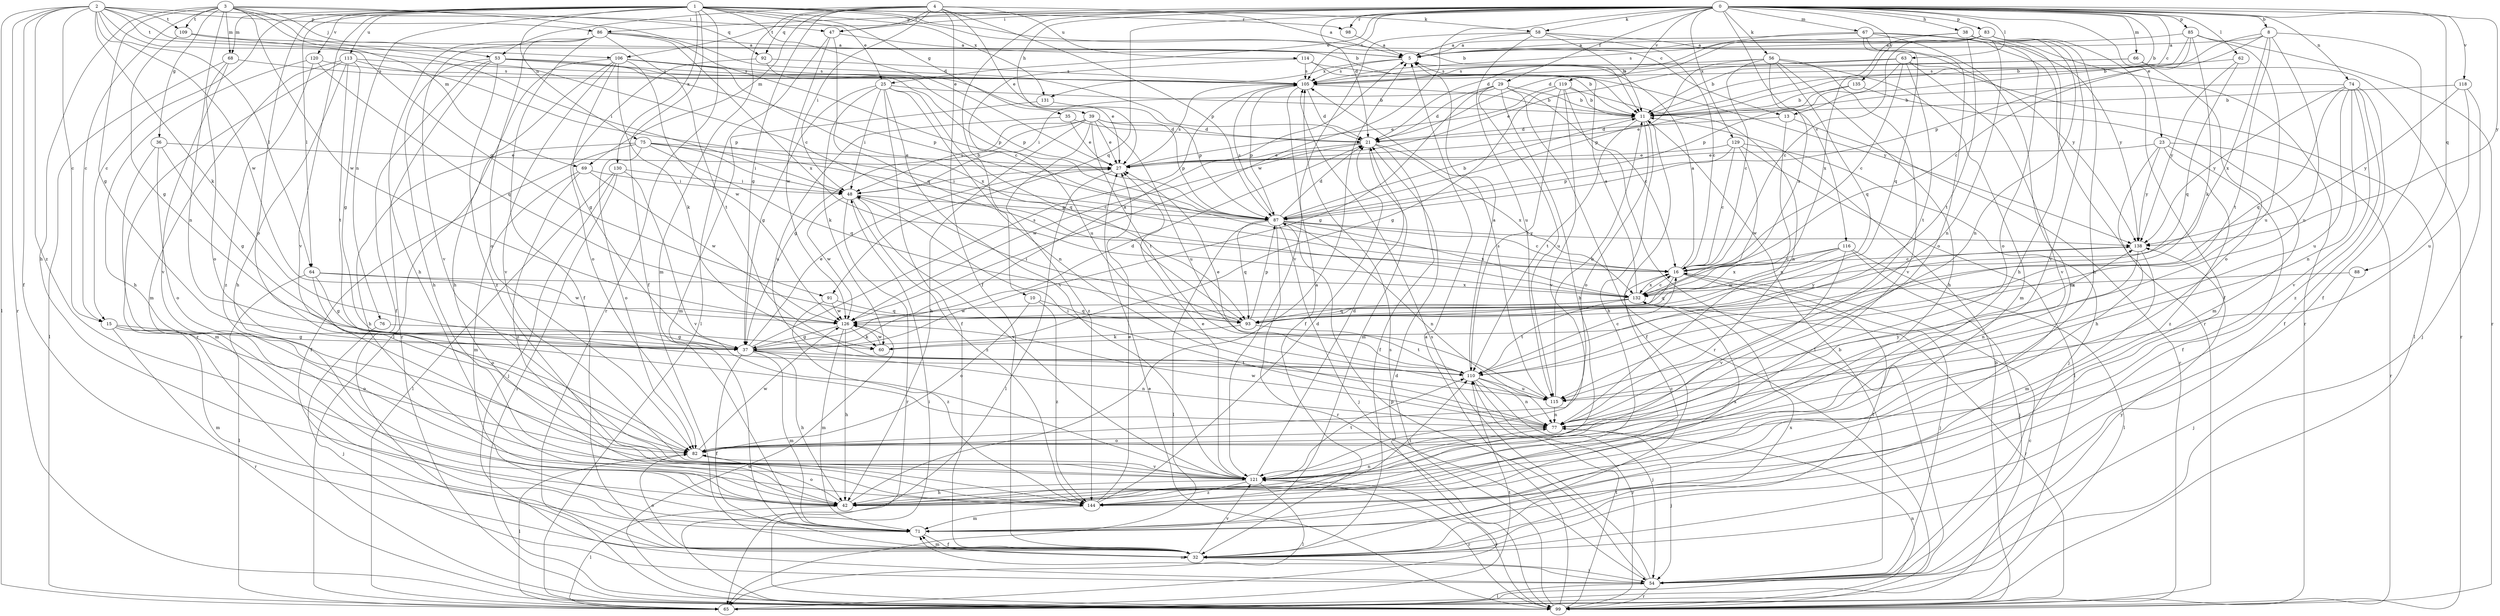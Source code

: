 strict digraph  {
0;
1;
2;
3;
4;
5;
8;
10;
11;
13;
15;
16;
21;
23;
25;
27;
29;
32;
35;
36;
37;
38;
39;
42;
47;
48;
53;
54;
56;
58;
60;
62;
63;
64;
65;
66;
67;
68;
69;
71;
74;
75;
76;
77;
82;
83;
85;
86;
87;
88;
91;
92;
93;
98;
99;
105;
106;
109;
110;
113;
114;
115;
116;
118;
119;
120;
121;
126;
129;
130;
131;
132;
135;
138;
144;
0 -> 8  [label=b];
0 -> 10  [label=b];
0 -> 11  [label=b];
0 -> 13  [label=c];
0 -> 21  [label=d];
0 -> 23  [label=e];
0 -> 25  [label=e];
0 -> 29  [label=f];
0 -> 38  [label=h];
0 -> 39  [label=h];
0 -> 47  [label=i];
0 -> 56  [label=k];
0 -> 58  [label=k];
0 -> 62  [label=l];
0 -> 63  [label=l];
0 -> 66  [label=m];
0 -> 67  [label=m];
0 -> 74  [label=n];
0 -> 83  [label=p];
0 -> 85  [label=p];
0 -> 86  [label=p];
0 -> 88  [label=q];
0 -> 91  [label=q];
0 -> 98  [label=r];
0 -> 105  [label=s];
0 -> 106  [label=t];
0 -> 116  [label=v];
0 -> 118  [label=v];
0 -> 119  [label=v];
0 -> 126  [label=w];
0 -> 129  [label=x];
0 -> 135  [label=y];
0 -> 138  [label=y];
1 -> 11  [label=b];
1 -> 13  [label=c];
1 -> 15  [label=c];
1 -> 25  [label=e];
1 -> 27  [label=e];
1 -> 32  [label=f];
1 -> 35  [label=g];
1 -> 58  [label=k];
1 -> 64  [label=l];
1 -> 68  [label=m];
1 -> 75  [label=n];
1 -> 76  [label=n];
1 -> 82  [label=o];
1 -> 98  [label=r];
1 -> 99  [label=r];
1 -> 113  [label=u];
1 -> 120  [label=v];
1 -> 121  [label=v];
1 -> 130  [label=x];
1 -> 131  [label=x];
2 -> 11  [label=b];
2 -> 15  [label=c];
2 -> 32  [label=f];
2 -> 47  [label=i];
2 -> 60  [label=k];
2 -> 64  [label=l];
2 -> 65  [label=l];
2 -> 86  [label=p];
2 -> 91  [label=q];
2 -> 99  [label=r];
2 -> 106  [label=t];
2 -> 109  [label=t];
2 -> 126  [label=w];
2 -> 144  [label=z];
3 -> 15  [label=c];
3 -> 16  [label=c];
3 -> 21  [label=d];
3 -> 36  [label=g];
3 -> 37  [label=g];
3 -> 42  [label=h];
3 -> 53  [label=j];
3 -> 68  [label=m];
3 -> 69  [label=m];
3 -> 77  [label=n];
3 -> 92  [label=q];
3 -> 109  [label=t];
3 -> 126  [label=w];
4 -> 5  [label=a];
4 -> 27  [label=e];
4 -> 32  [label=f];
4 -> 37  [label=g];
4 -> 47  [label=i];
4 -> 48  [label=i];
4 -> 53  [label=j];
4 -> 69  [label=m];
4 -> 71  [label=m];
4 -> 87  [label=p];
4 -> 92  [label=q];
4 -> 114  [label=u];
5 -> 105  [label=s];
5 -> 131  [label=x];
8 -> 5  [label=a];
8 -> 11  [label=b];
8 -> 32  [label=f];
8 -> 87  [label=p];
8 -> 110  [label=t];
8 -> 115  [label=u];
8 -> 132  [label=x];
10 -> 82  [label=o];
10 -> 93  [label=q];
10 -> 144  [label=z];
11 -> 21  [label=d];
11 -> 32  [label=f];
11 -> 42  [label=h];
11 -> 82  [label=o];
11 -> 110  [label=t];
13 -> 21  [label=d];
13 -> 77  [label=n];
13 -> 99  [label=r];
15 -> 37  [label=g];
15 -> 71  [label=m];
15 -> 82  [label=o];
15 -> 99  [label=r];
16 -> 5  [label=a];
16 -> 32  [label=f];
16 -> 54  [label=j];
16 -> 93  [label=q];
16 -> 132  [label=x];
21 -> 27  [label=e];
21 -> 32  [label=f];
21 -> 71  [label=m];
21 -> 126  [label=w];
21 -> 132  [label=x];
23 -> 27  [label=e];
23 -> 32  [label=f];
23 -> 42  [label=h];
23 -> 99  [label=r];
23 -> 138  [label=y];
23 -> 144  [label=z];
25 -> 11  [label=b];
25 -> 32  [label=f];
25 -> 37  [label=g];
25 -> 48  [label=i];
25 -> 60  [label=k];
25 -> 77  [label=n];
25 -> 93  [label=q];
25 -> 121  [label=v];
27 -> 48  [label=i];
27 -> 65  [label=l];
27 -> 105  [label=s];
29 -> 11  [label=b];
29 -> 16  [label=c];
29 -> 21  [label=d];
29 -> 37  [label=g];
29 -> 42  [label=h];
29 -> 48  [label=i];
29 -> 99  [label=r];
29 -> 115  [label=u];
32 -> 54  [label=j];
32 -> 71  [label=m];
32 -> 82  [label=o];
32 -> 121  [label=v];
32 -> 132  [label=x];
35 -> 21  [label=d];
35 -> 27  [label=e];
35 -> 115  [label=u];
36 -> 27  [label=e];
36 -> 37  [label=g];
36 -> 71  [label=m];
36 -> 82  [label=o];
37 -> 5  [label=a];
37 -> 21  [label=d];
37 -> 27  [label=e];
37 -> 32  [label=f];
37 -> 42  [label=h];
37 -> 71  [label=m];
37 -> 77  [label=n];
37 -> 105  [label=s];
37 -> 110  [label=t];
38 -> 5  [label=a];
38 -> 42  [label=h];
38 -> 77  [label=n];
38 -> 82  [label=o];
38 -> 99  [label=r];
38 -> 110  [label=t];
38 -> 132  [label=x];
39 -> 21  [label=d];
39 -> 27  [label=e];
39 -> 37  [label=g];
39 -> 42  [label=h];
39 -> 48  [label=i];
39 -> 87  [label=p];
39 -> 110  [label=t];
39 -> 115  [label=u];
39 -> 144  [label=z];
42 -> 5  [label=a];
42 -> 65  [label=l];
42 -> 77  [label=n];
42 -> 82  [label=o];
47 -> 5  [label=a];
47 -> 65  [label=l];
47 -> 93  [label=q];
47 -> 126  [label=w];
48 -> 87  [label=p];
48 -> 99  [label=r];
48 -> 121  [label=v];
48 -> 126  [label=w];
48 -> 144  [label=z];
53 -> 27  [label=e];
53 -> 32  [label=f];
53 -> 42  [label=h];
53 -> 87  [label=p];
53 -> 99  [label=r];
53 -> 105  [label=s];
53 -> 144  [label=z];
54 -> 11  [label=b];
54 -> 65  [label=l];
54 -> 71  [label=m];
54 -> 87  [label=p];
54 -> 99  [label=r];
54 -> 105  [label=s];
54 -> 138  [label=y];
56 -> 16  [label=c];
56 -> 42  [label=h];
56 -> 71  [label=m];
56 -> 87  [label=p];
56 -> 93  [label=q];
56 -> 105  [label=s];
56 -> 121  [label=v];
56 -> 132  [label=x];
58 -> 5  [label=a];
58 -> 11  [label=b];
58 -> 16  [label=c];
58 -> 115  [label=u];
58 -> 121  [label=v];
58 -> 138  [label=y];
60 -> 126  [label=w];
62 -> 93  [label=q];
62 -> 105  [label=s];
62 -> 138  [label=y];
63 -> 16  [label=c];
63 -> 27  [label=e];
63 -> 65  [label=l];
63 -> 87  [label=p];
63 -> 105  [label=s];
63 -> 110  [label=t];
63 -> 121  [label=v];
64 -> 37  [label=g];
64 -> 65  [label=l];
64 -> 82  [label=o];
64 -> 126  [label=w];
64 -> 132  [label=x];
65 -> 16  [label=c];
65 -> 21  [label=d];
65 -> 110  [label=t];
66 -> 11  [label=b];
66 -> 82  [label=o];
66 -> 99  [label=r];
66 -> 105  [label=s];
67 -> 5  [label=a];
67 -> 21  [label=d];
67 -> 71  [label=m];
67 -> 82  [label=o];
67 -> 93  [label=q];
67 -> 99  [label=r];
67 -> 138  [label=y];
68 -> 65  [label=l];
68 -> 82  [label=o];
68 -> 105  [label=s];
68 -> 121  [label=v];
69 -> 48  [label=i];
69 -> 71  [label=m];
69 -> 126  [label=w];
69 -> 144  [label=z];
71 -> 32  [label=f];
74 -> 11  [label=b];
74 -> 32  [label=f];
74 -> 77  [label=n];
74 -> 93  [label=q];
74 -> 115  [label=u];
74 -> 121  [label=v];
74 -> 138  [label=y];
74 -> 144  [label=z];
75 -> 16  [label=c];
75 -> 27  [label=e];
75 -> 32  [label=f];
75 -> 42  [label=h];
75 -> 48  [label=i];
75 -> 82  [label=o];
75 -> 93  [label=q];
76 -> 37  [label=g];
76 -> 54  [label=j];
77 -> 48  [label=i];
77 -> 54  [label=j];
77 -> 82  [label=o];
77 -> 126  [label=w];
77 -> 138  [label=y];
82 -> 65  [label=l];
82 -> 121  [label=v];
82 -> 126  [label=w];
83 -> 5  [label=a];
83 -> 16  [label=c];
83 -> 21  [label=d];
83 -> 32  [label=f];
83 -> 42  [label=h];
83 -> 77  [label=n];
83 -> 105  [label=s];
83 -> 121  [label=v];
85 -> 5  [label=a];
85 -> 11  [label=b];
85 -> 16  [label=c];
85 -> 60  [label=k];
85 -> 99  [label=r];
85 -> 115  [label=u];
86 -> 5  [label=a];
86 -> 16  [label=c];
86 -> 32  [label=f];
86 -> 42  [label=h];
86 -> 82  [label=o];
86 -> 110  [label=t];
86 -> 121  [label=v];
86 -> 132  [label=x];
87 -> 11  [label=b];
87 -> 16  [label=c];
87 -> 21  [label=d];
87 -> 54  [label=j];
87 -> 65  [label=l];
87 -> 77  [label=n];
87 -> 93  [label=q];
87 -> 99  [label=r];
87 -> 105  [label=s];
87 -> 132  [label=x];
87 -> 138  [label=y];
88 -> 54  [label=j];
88 -> 132  [label=x];
91 -> 93  [label=q];
91 -> 126  [label=w];
91 -> 144  [label=z];
92 -> 82  [label=o];
92 -> 87  [label=p];
92 -> 105  [label=s];
93 -> 48  [label=i];
93 -> 60  [label=k];
93 -> 87  [label=p];
93 -> 110  [label=t];
93 -> 138  [label=y];
98 -> 5  [label=a];
99 -> 5  [label=a];
99 -> 11  [label=b];
99 -> 27  [label=e];
99 -> 48  [label=i];
99 -> 77  [label=n];
99 -> 105  [label=s];
99 -> 110  [label=t];
99 -> 121  [label=v];
99 -> 126  [label=w];
105 -> 11  [label=b];
105 -> 21  [label=d];
105 -> 32  [label=f];
105 -> 87  [label=p];
106 -> 37  [label=g];
106 -> 42  [label=h];
106 -> 60  [label=k];
106 -> 65  [label=l];
106 -> 87  [label=p];
106 -> 105  [label=s];
106 -> 121  [label=v];
106 -> 126  [label=w];
106 -> 132  [label=x];
109 -> 5  [label=a];
109 -> 37  [label=g];
109 -> 48  [label=i];
110 -> 5  [label=a];
110 -> 16  [label=c];
110 -> 27  [label=e];
110 -> 54  [label=j];
110 -> 77  [label=n];
110 -> 99  [label=r];
110 -> 115  [label=u];
113 -> 37  [label=g];
113 -> 42  [label=h];
113 -> 71  [label=m];
113 -> 87  [label=p];
113 -> 99  [label=r];
113 -> 105  [label=s];
113 -> 110  [label=t];
114 -> 11  [label=b];
114 -> 105  [label=s];
114 -> 115  [label=u];
114 -> 138  [label=y];
115 -> 11  [label=b];
115 -> 77  [label=n];
115 -> 105  [label=s];
116 -> 16  [label=c];
116 -> 54  [label=j];
116 -> 65  [label=l];
116 -> 121  [label=v];
116 -> 126  [label=w];
116 -> 132  [label=x];
118 -> 11  [label=b];
118 -> 54  [label=j];
118 -> 115  [label=u];
118 -> 138  [label=y];
119 -> 11  [label=b];
119 -> 27  [label=e];
119 -> 37  [label=g];
119 -> 65  [label=l];
119 -> 77  [label=n];
119 -> 110  [label=t];
119 -> 121  [label=v];
120 -> 42  [label=h];
120 -> 93  [label=q];
120 -> 105  [label=s];
120 -> 144  [label=z];
121 -> 21  [label=d];
121 -> 27  [label=e];
121 -> 42  [label=h];
121 -> 65  [label=l];
121 -> 99  [label=r];
121 -> 110  [label=t];
121 -> 144  [label=z];
126 -> 37  [label=g];
126 -> 42  [label=h];
126 -> 60  [label=k];
126 -> 71  [label=m];
129 -> 16  [label=c];
129 -> 27  [label=e];
129 -> 54  [label=j];
129 -> 65  [label=l];
129 -> 87  [label=p];
129 -> 126  [label=w];
130 -> 48  [label=i];
130 -> 54  [label=j];
130 -> 65  [label=l];
130 -> 99  [label=r];
130 -> 121  [label=v];
131 -> 71  [label=m];
131 -> 87  [label=p];
132 -> 5  [label=a];
132 -> 16  [label=c];
132 -> 93  [label=q];
132 -> 99  [label=r];
132 -> 110  [label=t];
132 -> 126  [label=w];
135 -> 11  [label=b];
135 -> 27  [label=e];
135 -> 71  [label=m];
138 -> 16  [label=c];
138 -> 71  [label=m];
138 -> 77  [label=n];
144 -> 16  [label=c];
144 -> 21  [label=d];
144 -> 27  [label=e];
144 -> 71  [label=m];
144 -> 110  [label=t];
144 -> 132  [label=x];
}
